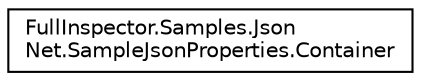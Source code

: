 digraph "Graphical Class Hierarchy"
{
  edge [fontname="Helvetica",fontsize="10",labelfontname="Helvetica",labelfontsize="10"];
  node [fontname="Helvetica",fontsize="10",shape=record];
  rankdir="LR";
  Node1 [label="FullInspector.Samples.Json\lNet.SampleJsonProperties.Container",height=0.2,width=0.4,color="black", fillcolor="white", style="filled",URL="$struct_full_inspector_1_1_samples_1_1_json_net_1_1_sample_json_properties_1_1_container.html"];
}
